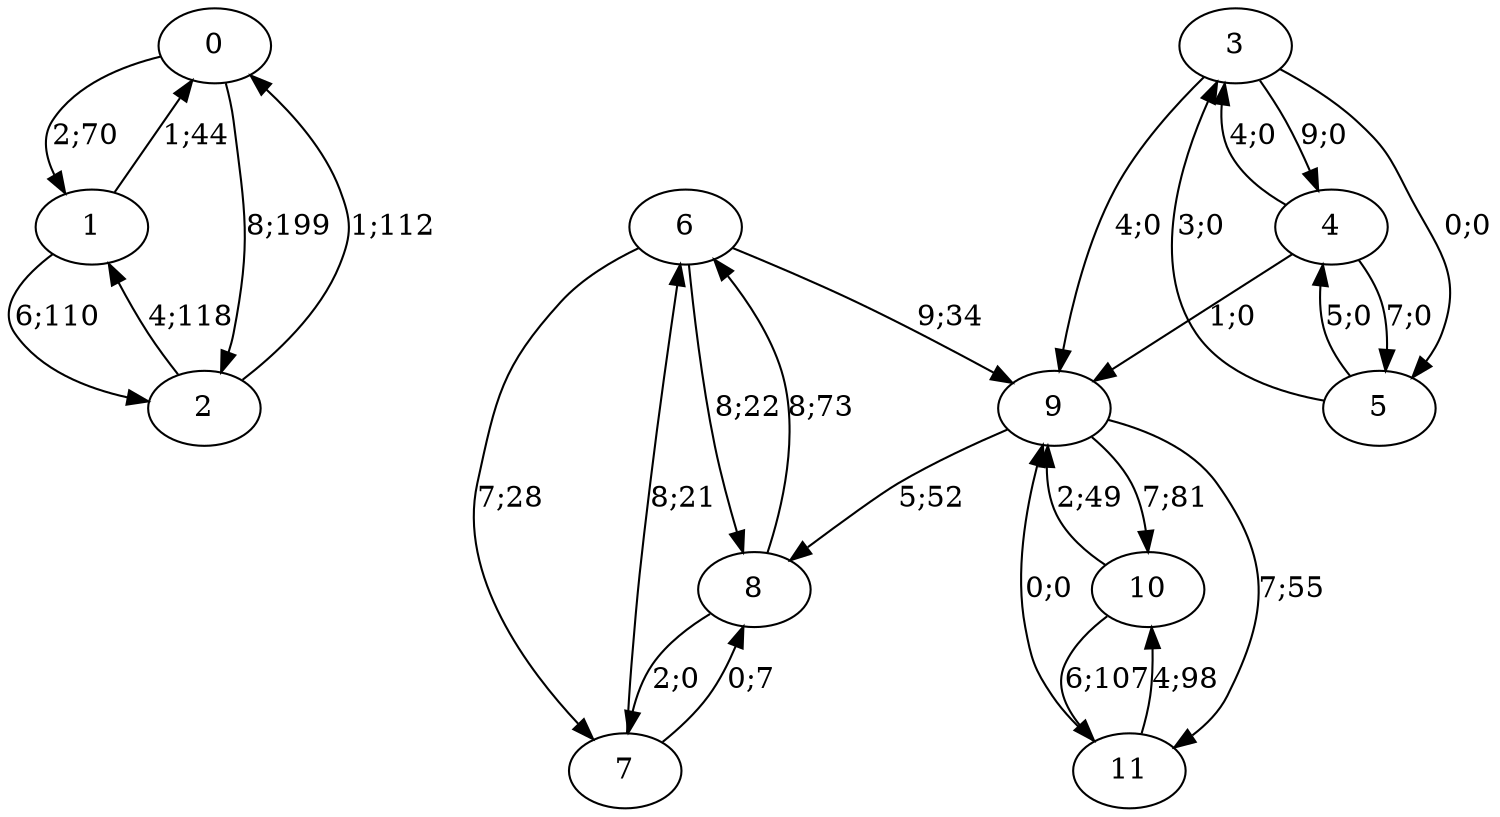 digraph graph1759 {


0 -> 1 [color=black,label="2;70"]
0 -> 2 [color=black,label="8;199"]


1 -> 0 [color=black,label="1;44"]
1 -> 2 [color=black,label="6;110"]


2 -> 0 [color=black,label="1;112"]
2 -> 1 [color=black,label="4;118"]
































6 -> 9 [color=black,label="9;34"]
6 -> 7 [color=black,label="7;28"]
6 -> 8 [color=black,label="8;22"]


7 -> 6 [color=black,label="8;21"]
7 -> 8 [color=black,label="0;7"]


8 -> 6 [color=black,label="8;73"]
8 -> 7 [color=black,label="2;0"]














3 -> 9 [color=black,label="4;0"]
3 -> 4 [color=black,label="9;0"]
3 -> 5 [color=black,label="0;0"]


4 -> 9 [color=black,label="1;0"]
4 -> 3 [color=black,label="4;0"]
4 -> 5 [color=black,label="7;0"]


5 -> 3 [color=black,label="3;0"]
5 -> 4 [color=black,label="5;0"]
































9 -> 8 [color=black,label="5;52"]
9 -> 10 [color=black,label="7;81"]
9 -> 11 [color=black,label="7;55"]


10 -> 9 [color=black,label="2;49"]
10 -> 11 [color=black,label="6;107"]


11 -> 9 [color=black,label="0;0"]
11 -> 10 [color=black,label="4;98"]

}